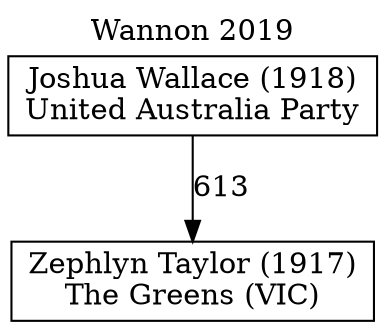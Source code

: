 // House preference flow
digraph "Zephlyn Taylor (1917)_Wannon_2019" {
	graph [label="Wannon 2019" labelloc=t mclimit=10]
	node [shape=box]
	"Joshua Wallace (1918)" [label="Joshua Wallace (1918)
United Australia Party"]
	"Zephlyn Taylor (1917)" [label="Zephlyn Taylor (1917)
The Greens (VIC)"]
	"Joshua Wallace (1918)" -> "Zephlyn Taylor (1917)" [label=613]
}
